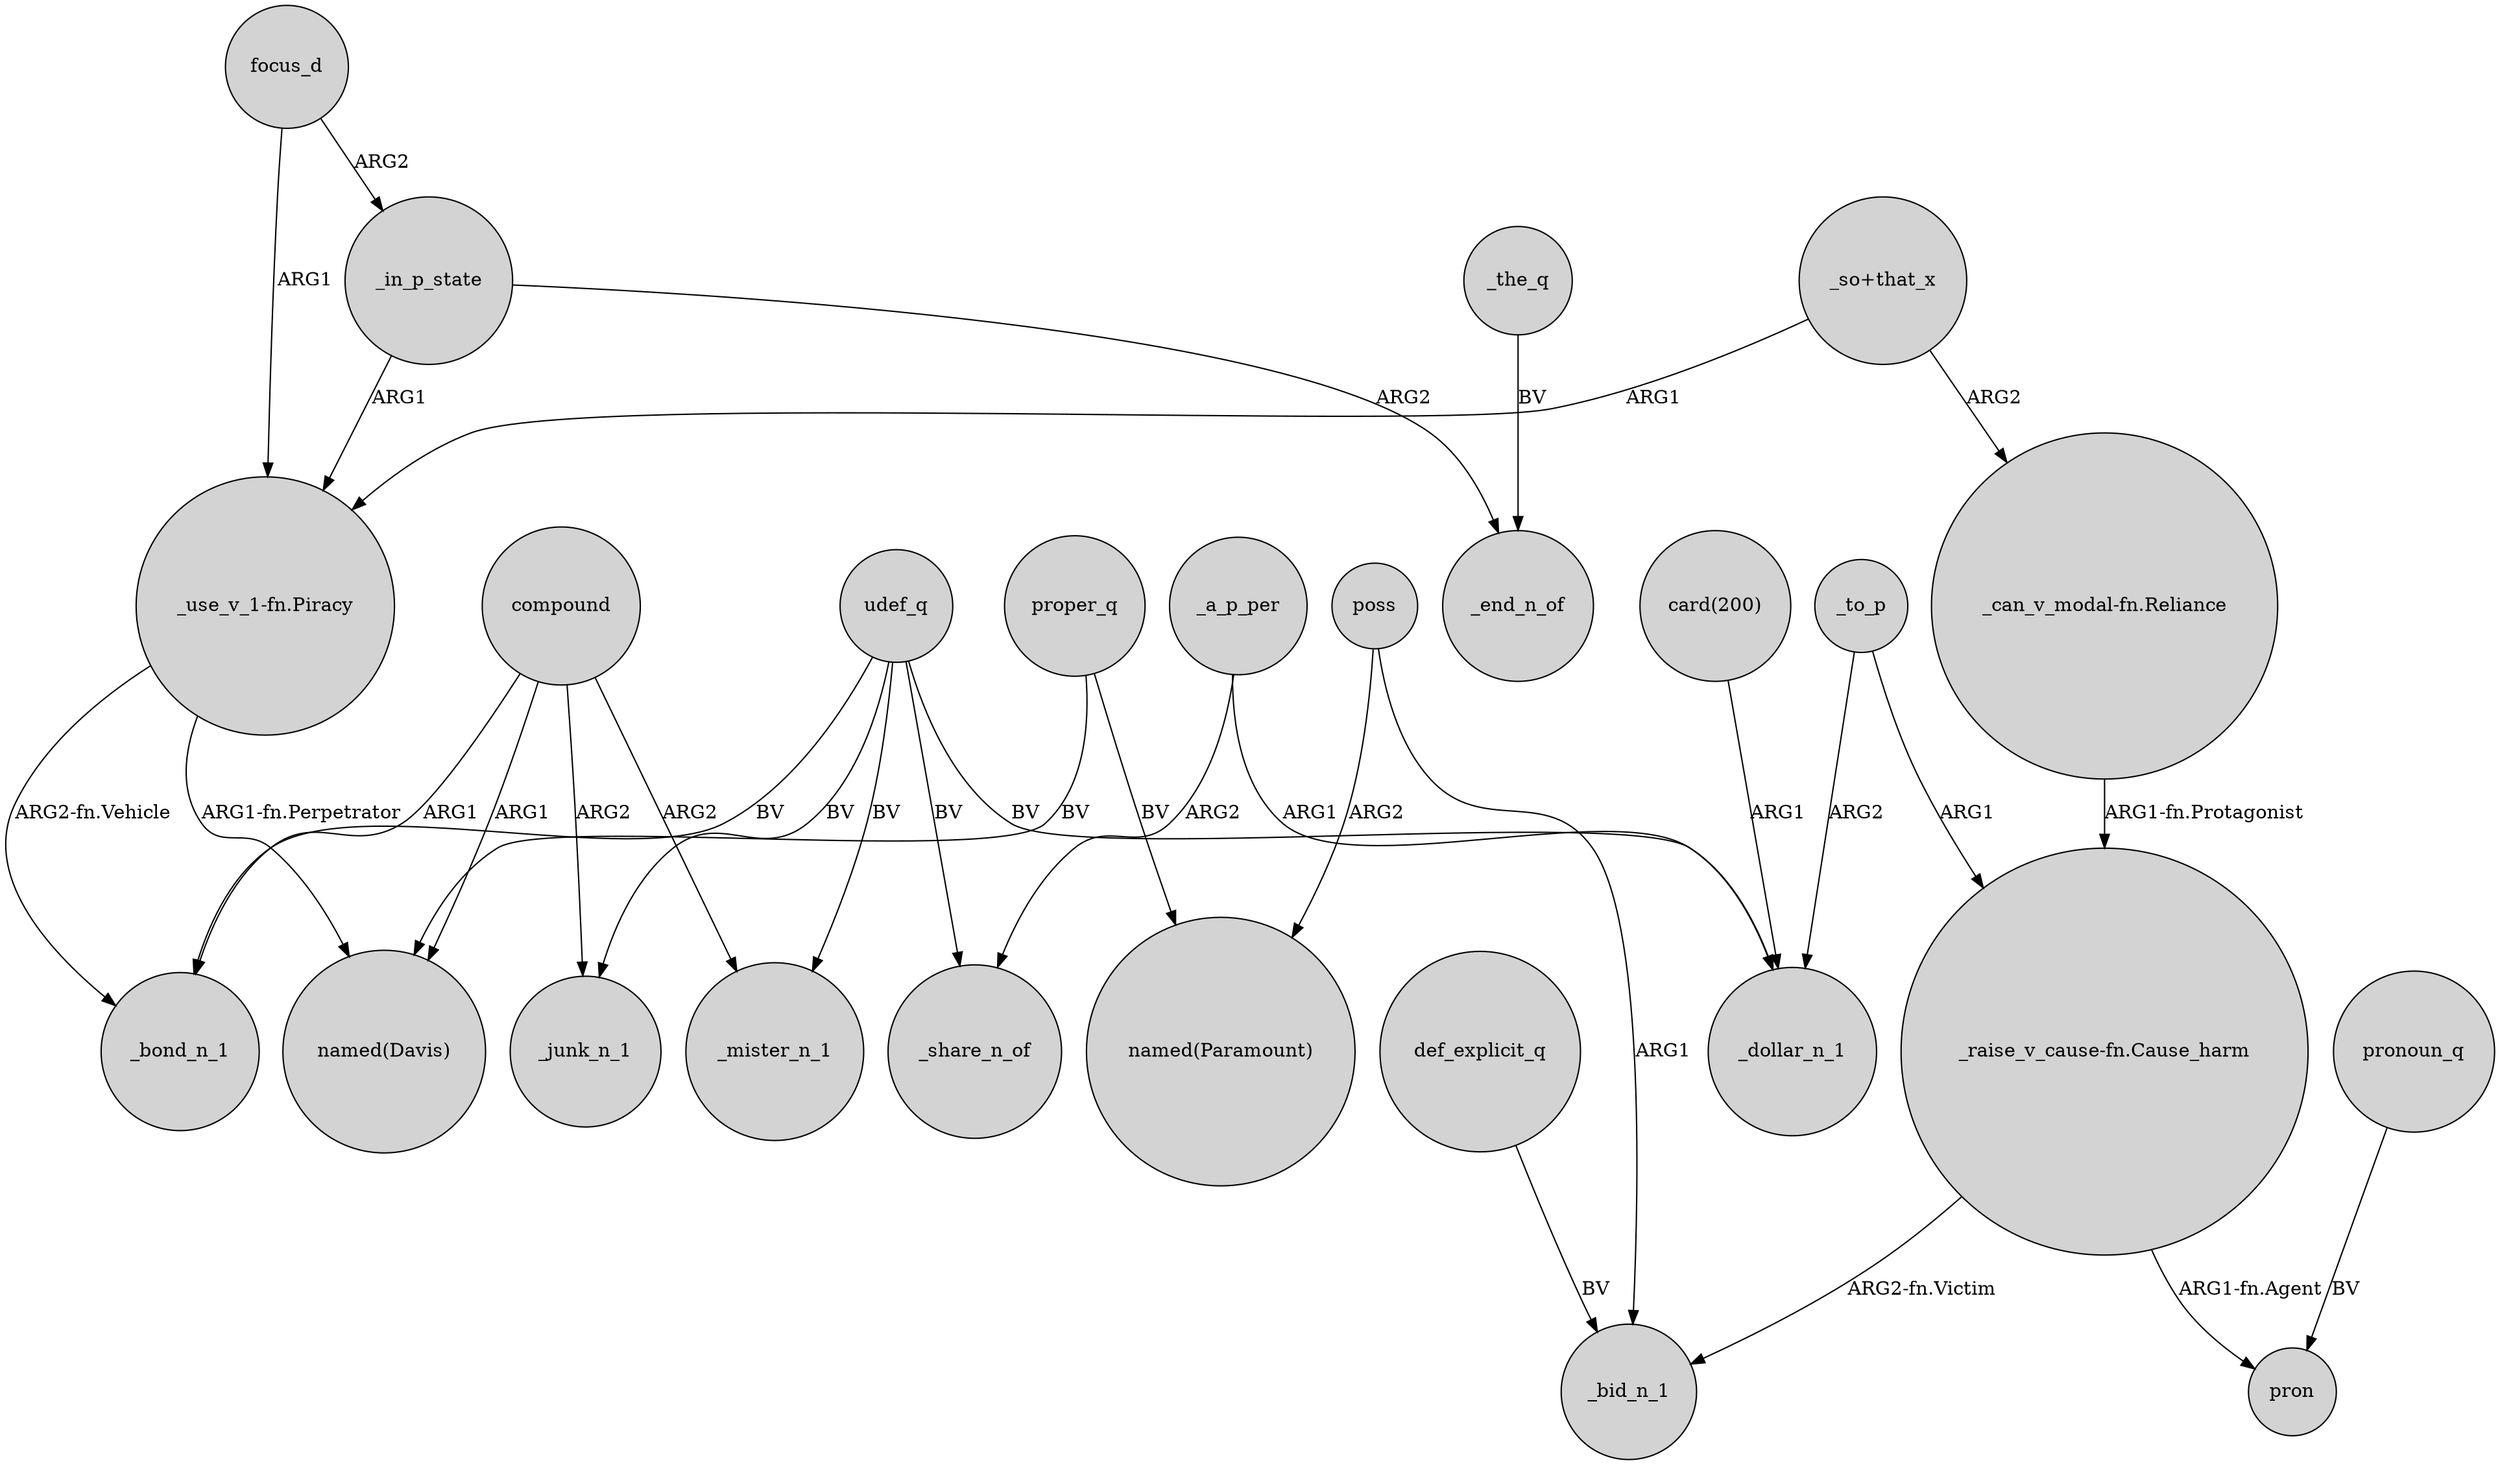 digraph {
	node [shape=circle style=filled]
	_in_p_state -> "_use_v_1-fn.Piracy" [label=ARG1]
	"_can_v_modal-fn.Reliance" -> "_raise_v_cause-fn.Cause_harm" [label="ARG1-fn.Protagonist"]
	compound -> _mister_n_1 [label=ARG2]
	focus_d -> _in_p_state [label=ARG2]
	"_so+that_x" -> "_can_v_modal-fn.Reliance" [label=ARG2]
	poss -> _bid_n_1 [label=ARG1]
	udef_q -> _bond_n_1 [label=BV]
	"_raise_v_cause-fn.Cause_harm" -> pron [label="ARG1-fn.Agent"]
	focus_d -> "_use_v_1-fn.Piracy" [label=ARG1]
	proper_q -> "named(Davis)" [label=BV]
	"_so+that_x" -> "_use_v_1-fn.Piracy" [label=ARG1]
	compound -> _bond_n_1 [label=ARG1]
	"_use_v_1-fn.Piracy" -> "named(Davis)" [label="ARG1-fn.Perpetrator"]
	compound -> _junk_n_1 [label=ARG2]
	_to_p -> _dollar_n_1 [label=ARG2]
	poss -> "named(Paramount)" [label=ARG2]
	"_raise_v_cause-fn.Cause_harm" -> _bid_n_1 [label="ARG2-fn.Victim"]
	udef_q -> _mister_n_1 [label=BV]
	pronoun_q -> pron [label=BV]
	def_explicit_q -> _bid_n_1 [label=BV]
	_a_p_per -> _share_n_of [label=ARG2]
	_in_p_state -> _end_n_of [label=ARG2]
	udef_q -> _share_n_of [label=BV]
	compound -> "named(Davis)" [label=ARG1]
	udef_q -> _dollar_n_1 [label=BV]
	_a_p_per -> _dollar_n_1 [label=ARG1]
	udef_q -> _junk_n_1 [label=BV]
	proper_q -> "named(Paramount)" [label=BV]
	_to_p -> "_raise_v_cause-fn.Cause_harm" [label=ARG1]
	"card(200)" -> _dollar_n_1 [label=ARG1]
	_the_q -> _end_n_of [label=BV]
	"_use_v_1-fn.Piracy" -> _bond_n_1 [label="ARG2-fn.Vehicle"]
}
